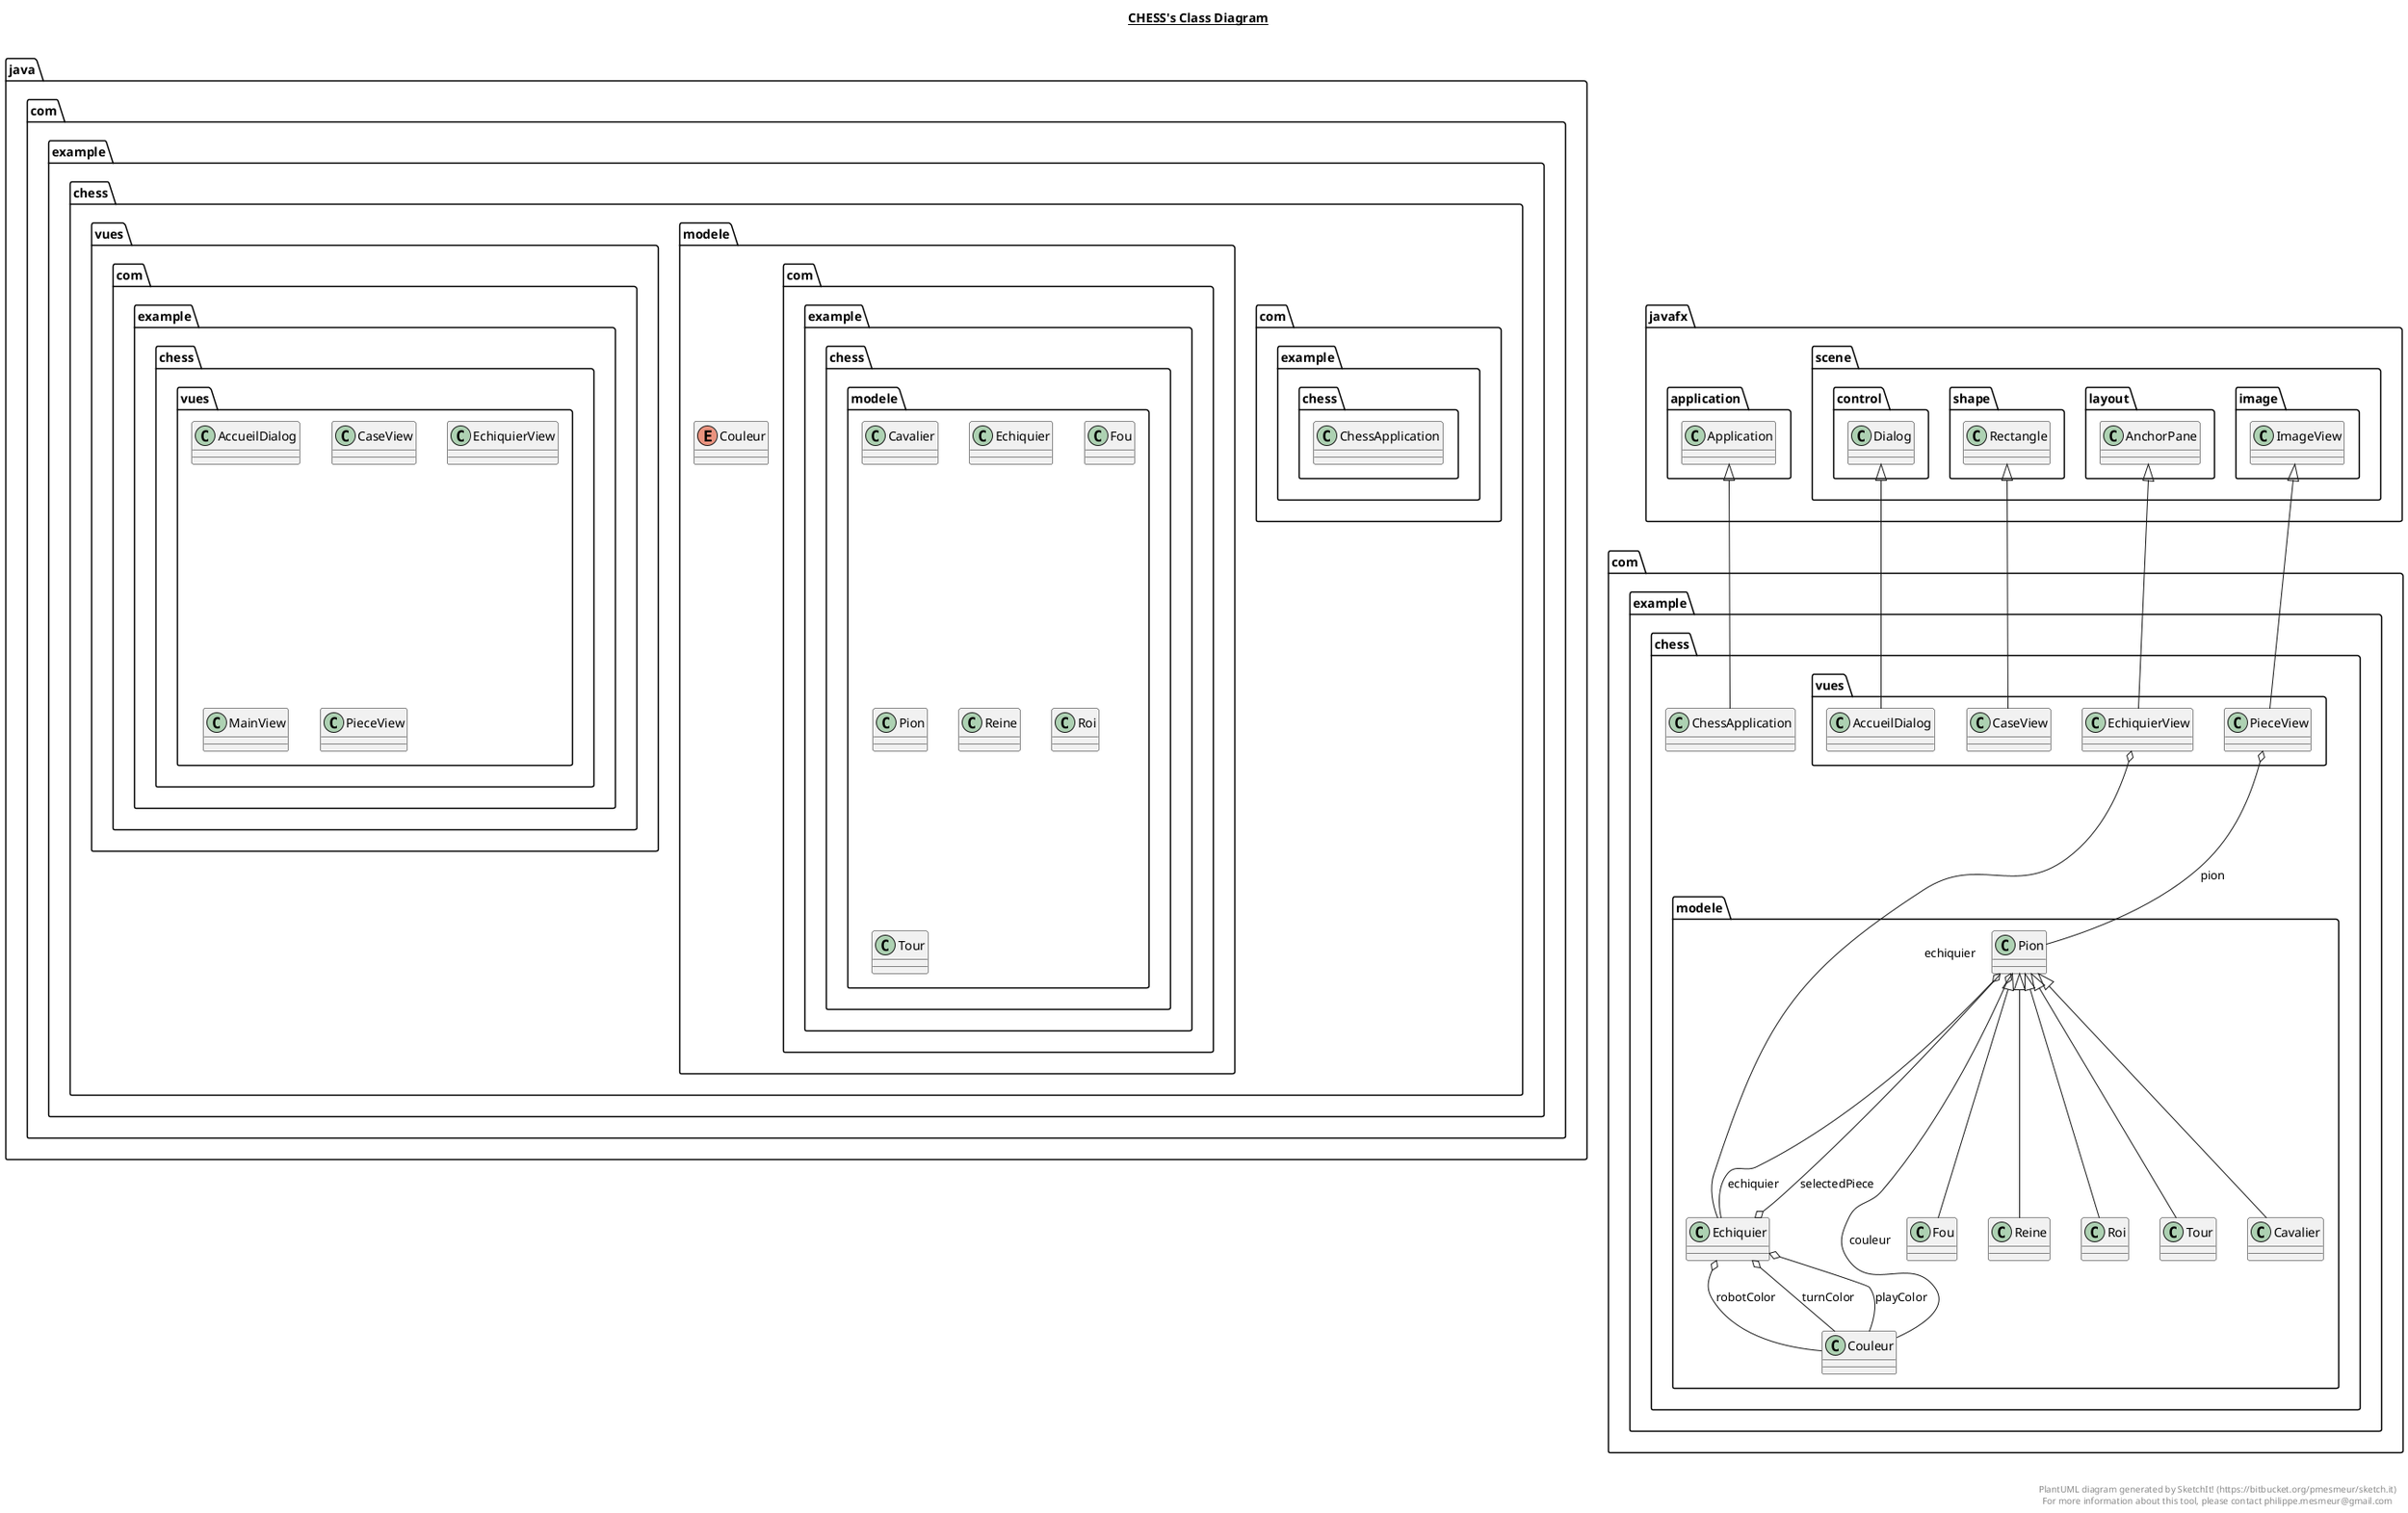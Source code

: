 @startuml

title __CHESS's Class Diagram__\n

  namespace java {
    namespace com.example.chess {
      class com.example.chess.ChessApplication {
      }
    }
  }
  

  namespace java {
    namespace com.example.chess {
      namespace modele {
        class com.example.chess.modele.Cavalier {
        }
      }
    }
  }
  

  namespace java {
    namespace com.example.chess {
      namespace modele {
        enum Couleur {
        }
      }
    }
  }
  

  namespace java {
    namespace com.example.chess {
      namespace modele {
        class com.example.chess.modele.Echiquier {
        }
      }
    }
  }
  

  namespace java {
    namespace com.example.chess {
      namespace modele {
        class com.example.chess.modele.Fou {
        }
      }
    }
  }
  

  namespace java {
    namespace com.example.chess {
      namespace modele {
        class com.example.chess.modele.Pion {
        }
      }
    }
  }
  

  namespace java {
    namespace com.example.chess {
      namespace modele {
        class com.example.chess.modele.Reine {
        }
      }
    }
  }
  

  namespace java {
    namespace com.example.chess {
      namespace modele {
        class com.example.chess.modele.Roi {
        }
      }
    }
  }
  

  namespace java {
    namespace com.example.chess {
      namespace modele {
        class com.example.chess.modele.Tour {
        }
      }
    }
  }
  

  namespace java {
    namespace com.example.chess {
      namespace vues {
        class com.example.chess.vues.AccueilDialog {
        }
      }
    }
  }
  

  namespace java {
    namespace com.example.chess {
      namespace vues {
        class com.example.chess.vues.CaseView {
        }
      }
    }
  }
  

  namespace java {
    namespace com.example.chess {
      namespace vues {
        class com.example.chess.vues.EchiquierView {
        }
      }
    }
  }
  

  namespace java {
    namespace com.example.chess {
      namespace vues {
        class com.example.chess.vues.MainView {
        }
      }
    }
  }
  

  namespace java {
    namespace com.example.chess {
      namespace vues {
        class com.example.chess.vues.PieceView {
        }
      }
    }
  }
  

  com.example.chess.ChessApplication -up-|> javafx.application.Application
  com.example.chess.modele.Cavalier -up-|> com.example.chess.modele.Pion
  com.example.chess.modele.Echiquier o-- com.example.chess.modele.Couleur : playColor
  com.example.chess.modele.Echiquier o-- com.example.chess.modele.Couleur : robotColor
  com.example.chess.modele.Echiquier o-- com.example.chess.modele.Pion : selectedPiece
  com.example.chess.modele.Echiquier o-- com.example.chess.modele.Couleur : turnColor
  com.example.chess.modele.Fou -up-|> com.example.chess.modele.Pion
  com.example.chess.modele.Pion o-- com.example.chess.modele.Couleur : couleur
  com.example.chess.modele.Pion o-- com.example.chess.modele.Echiquier : echiquier
  com.example.chess.modele.Reine -up-|> com.example.chess.modele.Pion
  com.example.chess.modele.Roi -up-|> com.example.chess.modele.Pion
  com.example.chess.modele.Tour -up-|> com.example.chess.modele.Pion
  com.example.chess.vues.AccueilDialog -up-|> javafx.scene.control.Dialog
  com.example.chess.vues.CaseView -up-|> javafx.scene.shape.Rectangle
  com.example.chess.vues.EchiquierView -up-|> javafx.scene.layout.AnchorPane
  com.example.chess.vues.EchiquierView o-- com.example.chess.modele.Echiquier : echiquier
  com.example.chess.vues.PieceView -up-|> javafx.scene.image.ImageView
  com.example.chess.vues.PieceView o-- com.example.chess.modele.Pion : pion


right footer


PlantUML diagram generated by SketchIt! (https://bitbucket.org/pmesmeur/sketch.it)
For more information about this tool, please contact philippe.mesmeur@gmail.com
endfooter

@enduml
